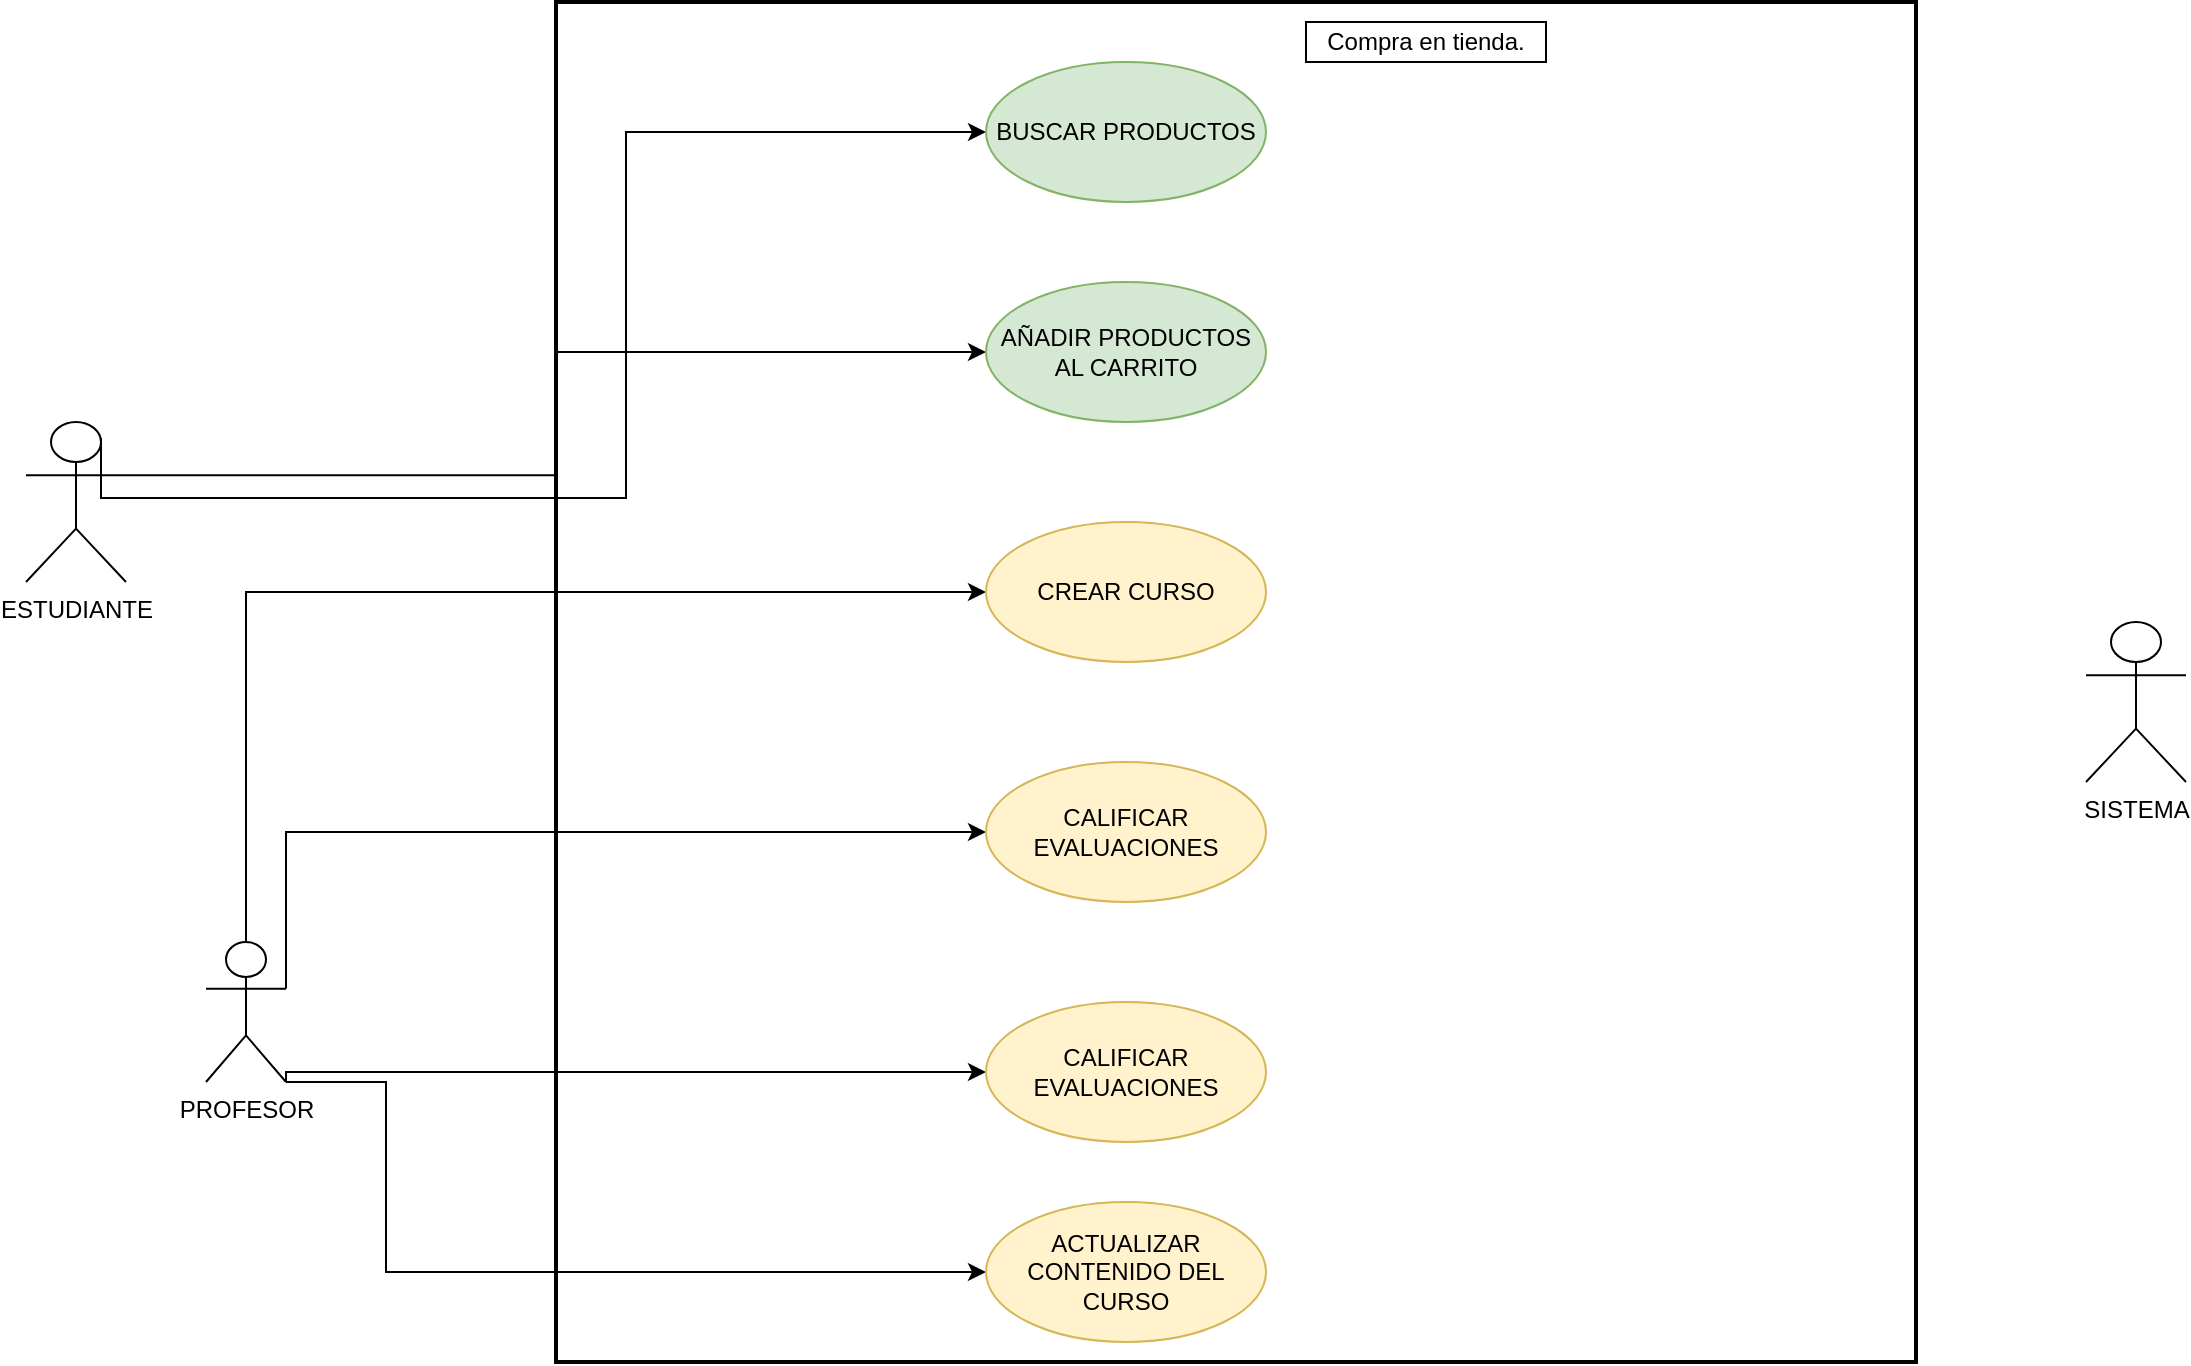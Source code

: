<mxfile>
    <diagram name="Página-1" id="quOFpwzGg_t2mJeXDZb7">
        <mxGraphModel dx="936" dy="531" grid="1" gridSize="10" guides="1" tooltips="1" connect="1" arrows="1" fold="1" page="1" pageScale="1" pageWidth="1169" pageHeight="1654" math="0" shadow="0">
            <root>
                <mxCell id="0"/>
                <mxCell id="1" parent="0"/>
                <mxCell id="o_IoWh3dbLJrlLXt5_01-1" value="" style="whiteSpace=wrap;html=1;aspect=fixed;fillColor=none;strokeWidth=2;" parent="1" vertex="1">
                    <mxGeometry x="285" y="90" width="680" height="680" as="geometry"/>
                </mxCell>
                <mxCell id="o_IoWh3dbLJrlLXt5_01-2" style="edgeStyle=orthogonalEdgeStyle;rounded=0;orthogonalLoop=1;jettySize=auto;html=1;exitX=0.75;exitY=0.1;exitDx=0;exitDy=0;exitPerimeter=0;entryX=0;entryY=0.5;entryDx=0;entryDy=0;" parent="1" source="o_IoWh3dbLJrlLXt5_01-6" target="o_IoWh3dbLJrlLXt5_01-10" edge="1">
                    <mxGeometry relative="1" as="geometry">
                        <Array as="points">
                            <mxPoint x="320" y="338"/>
                            <mxPoint x="320" y="155"/>
                        </Array>
                    </mxGeometry>
                </mxCell>
                <mxCell id="o_IoWh3dbLJrlLXt5_01-3" style="edgeStyle=orthogonalEdgeStyle;rounded=0;orthogonalLoop=1;jettySize=auto;html=1;exitX=0.5;exitY=0;exitDx=0;exitDy=0;exitPerimeter=0;entryX=0;entryY=0.5;entryDx=0;entryDy=0;" parent="1" source="o_IoWh3dbLJrlLXt5_01-8" target="o_IoWh3dbLJrlLXt5_01-12" edge="1">
                    <mxGeometry relative="1" as="geometry"/>
                </mxCell>
                <mxCell id="o_IoWh3dbLJrlLXt5_01-4" style="edgeStyle=orthogonalEdgeStyle;rounded=0;orthogonalLoop=1;jettySize=auto;html=1;exitX=1;exitY=0.333;exitDx=0;exitDy=0;exitPerimeter=0;entryX=0;entryY=0.5;entryDx=0;entryDy=0;" parent="1" source="o_IoWh3dbLJrlLXt5_01-6" target="o_IoWh3dbLJrlLXt5_01-9" edge="1">
                    <mxGeometry relative="1" as="geometry"/>
                </mxCell>
                <mxCell id="o_IoWh3dbLJrlLXt5_01-5" style="edgeStyle=orthogonalEdgeStyle;rounded=0;orthogonalLoop=1;jettySize=auto;html=1;exitX=1;exitY=0.333;exitDx=0;exitDy=0;exitPerimeter=0;entryX=0;entryY=0.5;entryDx=0;entryDy=0;" parent="1" source="o_IoWh3dbLJrlLXt5_01-8" target="o_IoWh3dbLJrlLXt5_01-11" edge="1">
                    <mxGeometry relative="1" as="geometry">
                        <Array as="points">
                            <mxPoint x="150" y="505"/>
                        </Array>
                    </mxGeometry>
                </mxCell>
                <mxCell id="o_IoWh3dbLJrlLXt5_01-6" value="ESTUDIANTE&lt;div&gt;&lt;br&gt;&lt;/div&gt;" style="shape=umlActor;html=1;verticalLabelPosition=bottom;verticalAlign=top;align=center;" parent="1" vertex="1">
                    <mxGeometry x="20" y="300" width="50" height="80" as="geometry"/>
                </mxCell>
                <mxCell id="o_IoWh3dbLJrlLXt5_01-7" style="edgeStyle=orthogonalEdgeStyle;rounded=0;orthogonalLoop=1;jettySize=auto;html=1;exitX=1;exitY=1;exitDx=0;exitDy=0;exitPerimeter=0;entryX=0;entryY=0.5;entryDx=0;entryDy=0;" parent="1" source="o_IoWh3dbLJrlLXt5_01-8" target="o_IoWh3dbLJrlLXt5_01-13" edge="1">
                    <mxGeometry relative="1" as="geometry">
                        <Array as="points">
                            <mxPoint x="150" y="625"/>
                        </Array>
                    </mxGeometry>
                </mxCell>
                <mxCell id="o_IoWh3dbLJrlLXt5_01-20" style="edgeStyle=orthogonalEdgeStyle;rounded=0;orthogonalLoop=1;jettySize=auto;html=1;exitX=1;exitY=1;exitDx=0;exitDy=0;exitPerimeter=0;entryX=0;entryY=0.5;entryDx=0;entryDy=0;" parent="1" source="o_IoWh3dbLJrlLXt5_01-8" target="o_IoWh3dbLJrlLXt5_01-19" edge="1">
                    <mxGeometry relative="1" as="geometry">
                        <Array as="points">
                            <mxPoint x="200" y="630"/>
                            <mxPoint x="200" y="725"/>
                        </Array>
                    </mxGeometry>
                </mxCell>
                <mxCell id="o_IoWh3dbLJrlLXt5_01-8" value="&lt;div&gt;PROFESOR&lt;/div&gt;" style="shape=umlActor;html=1;verticalLabelPosition=bottom;verticalAlign=top;align=center;" parent="1" vertex="1">
                    <mxGeometry x="110" y="560" width="40" height="70" as="geometry"/>
                </mxCell>
                <mxCell id="o_IoWh3dbLJrlLXt5_01-9" value="AÑADIR PRODUCTOS AL CARRITO" style="ellipse;whiteSpace=wrap;html=1;fillColor=#d5e8d4;strokeColor=#82b366;" parent="1" vertex="1">
                    <mxGeometry x="500" y="230" width="140" height="70" as="geometry"/>
                </mxCell>
                <mxCell id="o_IoWh3dbLJrlLXt5_01-10" value="BUSCAR PRODUCTOS" style="ellipse;whiteSpace=wrap;html=1;fillColor=#d5e8d4;strokeColor=#82b366;" parent="1" vertex="1">
                    <mxGeometry x="500" y="120" width="140" height="70" as="geometry"/>
                </mxCell>
                <mxCell id="o_IoWh3dbLJrlLXt5_01-11" value="CALIFICAR EVALUACIONES" style="ellipse;whiteSpace=wrap;html=1;fillColor=#fff2cc;strokeColor=#d6b656;" parent="1" vertex="1">
                    <mxGeometry x="500" y="470" width="140" height="70" as="geometry"/>
                </mxCell>
                <mxCell id="o_IoWh3dbLJrlLXt5_01-12" value="CREAR CURSO" style="ellipse;whiteSpace=wrap;html=1;fillColor=#fff2cc;strokeColor=#d6b656;" parent="1" vertex="1">
                    <mxGeometry x="500" y="350" width="140" height="70" as="geometry"/>
                </mxCell>
                <mxCell id="o_IoWh3dbLJrlLXt5_01-13" value="CALIFICAR EVALUACIONES" style="ellipse;whiteSpace=wrap;html=1;fillColor=#fff2cc;strokeColor=#d6b656;" parent="1" vertex="1">
                    <mxGeometry x="500" y="590" width="140" height="70" as="geometry"/>
                </mxCell>
                <mxCell id="o_IoWh3dbLJrlLXt5_01-19" value="ACTUALIZAR CONTENIDO DEL CURSO" style="ellipse;whiteSpace=wrap;html=1;fillColor=#fff2cc;strokeColor=#d6b656;" parent="1" vertex="1">
                    <mxGeometry x="500" y="690" width="140" height="70" as="geometry"/>
                </mxCell>
                <mxCell id="o_IoWh3dbLJrlLXt5_01-21" value="&lt;div&gt;SISTEMA&lt;/div&gt;" style="shape=umlActor;html=1;verticalLabelPosition=bottom;verticalAlign=top;align=center;" parent="1" vertex="1">
                    <mxGeometry x="1050" y="400" width="50" height="80" as="geometry"/>
                </mxCell>
                <mxCell id="2" value="Compra en tienda." style="rounded=0;whiteSpace=wrap;html=1;" vertex="1" parent="1">
                    <mxGeometry x="660" y="100" width="120" height="20" as="geometry"/>
                </mxCell>
            </root>
        </mxGraphModel>
    </diagram>
</mxfile>
